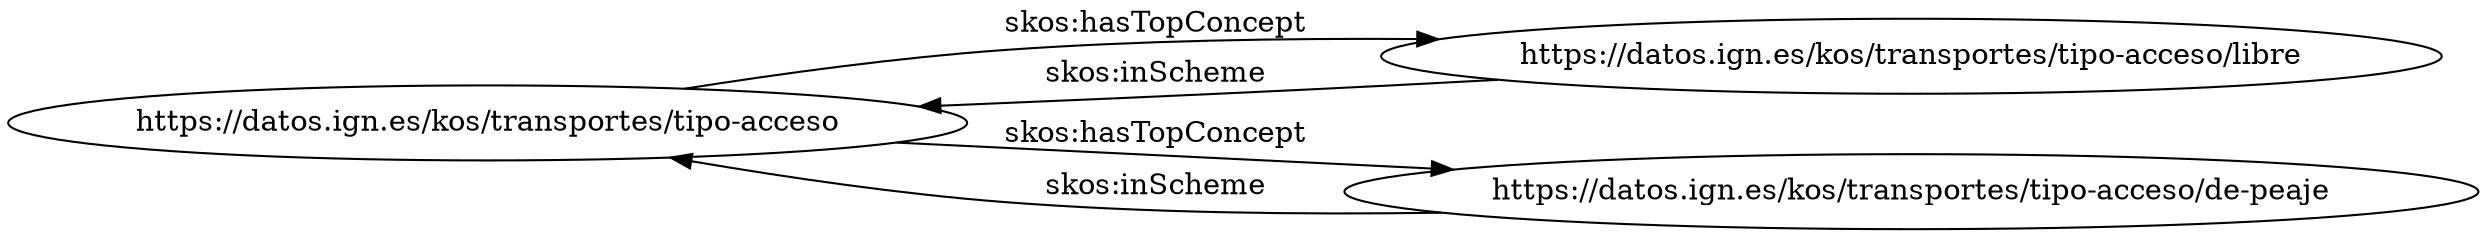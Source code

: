 digraph ar2dtool_diagram { 
rankdir=LR;
size="1501"
	"https://datos.ign.es/kos/transportes/tipo-acceso" -> "https://datos.ign.es/kos/transportes/tipo-acceso/libre" [ label = "skos:hasTopConcept" ];
	"https://datos.ign.es/kos/transportes/tipo-acceso" -> "https://datos.ign.es/kos/transportes/tipo-acceso/de-peaje" [ label = "skos:hasTopConcept" ];
	"https://datos.ign.es/kos/transportes/tipo-acceso/libre" -> "https://datos.ign.es/kos/transportes/tipo-acceso" [ label = "skos:inScheme" ];
	"https://datos.ign.es/kos/transportes/tipo-acceso/de-peaje" -> "https://datos.ign.es/kos/transportes/tipo-acceso" [ label = "skos:inScheme" ];

}
